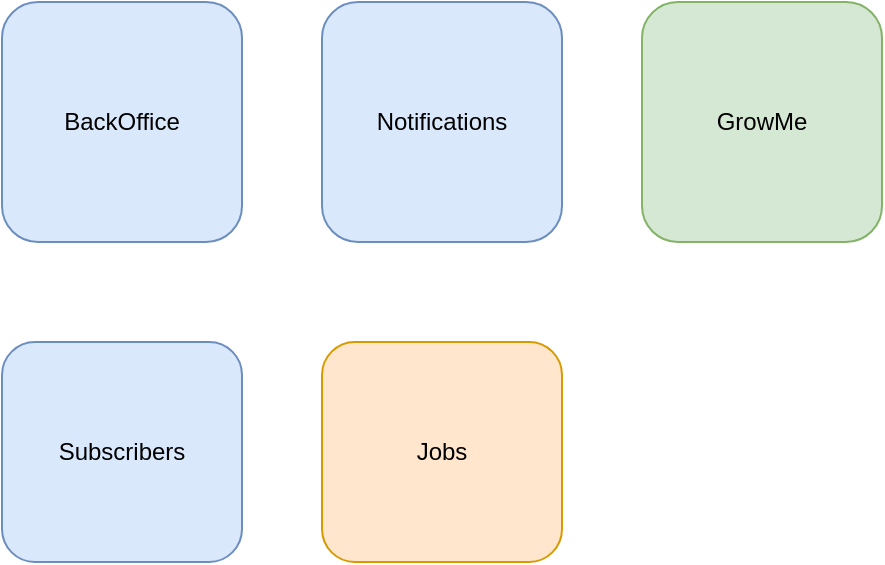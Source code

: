 <mxfile version="15.8.7" type="device" pages="4"><diagram id="Ta5TUe-tMG8M7IJmYwzM" name="main"><mxGraphModel dx="1422" dy="865" grid="1" gridSize="10" guides="1" tooltips="1" connect="1" arrows="1" fold="1" page="1" pageScale="1" pageWidth="1100" pageHeight="850" math="0" shadow="0"><root><mxCell id="4ZpE4Mne_d9EktvVyB_d-0"/><mxCell id="4ZpE4Mne_d9EktvVyB_d-1" parent="4ZpE4Mne_d9EktvVyB_d-0"/><mxCell id="4ZpE4Mne_d9EktvVyB_d-2" value="BackOffice" style="rounded=1;whiteSpace=wrap;html=1;fillColor=#dae8fc;strokeColor=#6c8ebf;" parent="4ZpE4Mne_d9EktvVyB_d-1" vertex="1"><mxGeometry x="160" y="70" width="120" height="120" as="geometry"/></mxCell><mxCell id="4ZpE4Mne_d9EktvVyB_d-3" value="GrowMe" style="rounded=1;whiteSpace=wrap;html=1;fillColor=#d5e8d4;strokeColor=#82b366;" parent="4ZpE4Mne_d9EktvVyB_d-1" vertex="1"><mxGeometry x="480" y="70" width="120" height="120" as="geometry"/></mxCell><mxCell id="4ZpE4Mne_d9EktvVyB_d-4" value="Subscribers" style="rounded=1;whiteSpace=wrap;html=1;fillColor=#dae8fc;strokeColor=#6c8ebf;" parent="4ZpE4Mne_d9EktvVyB_d-1" vertex="1"><mxGeometry x="160" y="240" width="120" height="110" as="geometry"/></mxCell><mxCell id="4ZpE4Mne_d9EktvVyB_d-5" value="Jobs" style="rounded=1;whiteSpace=wrap;html=1;fillColor=#ffe6cc;strokeColor=#d79b00;" parent="4ZpE4Mne_d9EktvVyB_d-1" vertex="1"><mxGeometry x="320" y="240" width="120" height="110" as="geometry"/></mxCell><mxCell id="4ZpE4Mne_d9EktvVyB_d-6" value="Notifications" style="rounded=1;whiteSpace=wrap;html=1;fillColor=#dae8fc;strokeColor=#6c8ebf;" parent="4ZpE4Mne_d9EktvVyB_d-1" vertex="1"><mxGeometry x="320" y="70" width="120" height="120" as="geometry"/></mxCell></root></mxGraphModel></diagram><diagram id="e2wSOYdKNaiKEIAqbmfh" name="View"><mxGraphModel dx="1422" dy="865" grid="1" gridSize="10" guides="1" tooltips="1" connect="1" arrows="1" fold="1" page="1" pageScale="1" pageWidth="1100" pageHeight="850" math="0" shadow="0"><root><mxCell id="o1uZ2EFEQnxPg-XU5gd7-0"/><mxCell id="o1uZ2EFEQnxPg-XU5gd7-1" parent="o1uZ2EFEQnxPg-XU5gd7-0"/><mxCell id="pxJX-Zc64rDUexZ6wJGt-1" value="" style="rounded=1;whiteSpace=wrap;html=1;sketch=0;fontColor=#46495D;strokeColor=#788AA3;fillColor=#B2C9AB;" parent="o1uZ2EFEQnxPg-XU5gd7-1" vertex="1"><mxGeometry x="570" y="150" width="470" height="440" as="geometry"/></mxCell><mxCell id="pxJX-Zc64rDUexZ6wJGt-0" value="" style="rounded=1;whiteSpace=wrap;html=1;sketch=0;strokeColor=#6c8ebf;fillColor=#dae8fc;" parent="o1uZ2EFEQnxPg-XU5gd7-1" vertex="1"><mxGeometry x="60" y="150" width="490" height="440" as="geometry"/></mxCell><mxCell id="o1uZ2EFEQnxPg-XU5gd7-2" value="BackOffice" style="rounded=1;whiteSpace=wrap;html=1;fontSize=12;fillColor=#f5f5f5;fontColor=#333333;strokeColor=#666666;" parent="o1uZ2EFEQnxPg-XU5gd7-1" vertex="1"><mxGeometry x="110" y="190" width="390" height="80" as="geometry"/></mxCell><mxCell id="o1uZ2EFEQnxPg-XU5gd7-4" value="GrowMe" style="rounded=1;whiteSpace=wrap;html=1;fontSize=12;fillColor=#FFFFCC;strokeColor=#d6b656;" parent="o1uZ2EFEQnxPg-XU5gd7-1" vertex="1"><mxGeometry x="610" y="190" width="390" height="80" as="geometry"/></mxCell><mxCell id="o1uZ2EFEQnxPg-XU5gd7-6" value="Technical&lt;br&gt;Map" style="rounded=1;whiteSpace=wrap;html=1;fontSize=12;fillColor=#FFFFCC;strokeColor=#d6b656;" parent="o1uZ2EFEQnxPg-XU5gd7-1" vertex="1"><mxGeometry x="610" y="350" width="90" height="60" as="geometry"/></mxCell><mxCell id="o1uZ2EFEQnxPg-XU5gd7-7" value="Technical &lt;br&gt;FODA" style="rounded=1;whiteSpace=wrap;html=1;fontSize=12;fillColor=#FFFFCC;strokeColor=#d6b656;" parent="o1uZ2EFEQnxPg-XU5gd7-1" vertex="1"><mxGeometry x="610" y="420" width="90" height="60" as="geometry"/></mxCell><mxCell id="o1uZ2EFEQnxPg-XU5gd7-8" value="Project" style="rounded=1;whiteSpace=wrap;html=1;fontSize=12;fillColor=#FFFFCC;strokeColor=#d6b656;" parent="o1uZ2EFEQnxPg-XU5gd7-1" vertex="1"><mxGeometry x="610" y="280" width="90" height="60" as="geometry"/></mxCell><mxCell id="o1uZ2EFEQnxPg-XU5gd7-10" value="Companies" style="rounded=1;whiteSpace=wrap;html=1;fontSize=12;fillColor=#f5f5f5;fontColor=#333333;strokeColor=#666666;" parent="o1uZ2EFEQnxPg-XU5gd7-1" vertex="1"><mxGeometry x="110" y="350" width="90" height="60" as="geometry"/></mxCell><mxCell id="o1uZ2EFEQnxPg-XU5gd7-11" value="Employees" style="rounded=1;whiteSpace=wrap;html=1;fontSize=12;fillColor=#f5f5f5;fontColor=#333333;strokeColor=#666666;" parent="o1uZ2EFEQnxPg-XU5gd7-1" vertex="1"><mxGeometry x="210" y="350" width="90" height="60" as="geometry"/></mxCell><mxCell id="o1uZ2EFEQnxPg-XU5gd7-12" value="Recruiters" style="rounded=1;whiteSpace=wrap;html=1;fontSize=12;fillColor=#f5f5f5;fontColor=#333333;strokeColor=#666666;" parent="o1uZ2EFEQnxPg-XU5gd7-1" vertex="1"><mxGeometry x="310" y="350" width="90" height="60" as="geometry"/></mxCell><mxCell id="o1uZ2EFEQnxPg-XU5gd7-13" value="Talents" style="rounded=1;whiteSpace=wrap;html=1;fontSize=12;fillColor=#f5f5f5;fontColor=#333333;strokeColor=#666666;" parent="o1uZ2EFEQnxPg-XU5gd7-1" vertex="1"><mxGeometry x="410" y="350" width="90" height="60" as="geometry"/></mxCell><mxCell id="o1uZ2EFEQnxPg-XU5gd7-14" value="Events" style="rounded=1;whiteSpace=wrap;html=1;fontSize=12;fillColor=#f5f5f5;fontColor=#333333;strokeColor=#666666;" parent="o1uZ2EFEQnxPg-XU5gd7-1" vertex="1"><mxGeometry x="110" y="280" width="90" height="60" as="geometry"/></mxCell><mxCell id="o1uZ2EFEQnxPg-XU5gd7-15" value="Courses" style="rounded=1;whiteSpace=wrap;html=1;fontSize=12;fillColor=#f5f5f5;fontColor=#333333;strokeColor=#666666;" parent="o1uZ2EFEQnxPg-XU5gd7-1" vertex="1"><mxGeometry x="210" y="280" width="90" height="60" as="geometry"/></mxCell><mxCell id="o1uZ2EFEQnxPg-XU5gd7-16" value="Worshops" style="rounded=1;whiteSpace=wrap;html=1;fontSize=12;fillColor=#f5f5f5;fontColor=#333333;strokeColor=#666666;" parent="o1uZ2EFEQnxPg-XU5gd7-1" vertex="1"><mxGeometry x="310" y="280" width="90" height="60" as="geometry"/></mxCell><mxCell id="o1uZ2EFEQnxPg-XU5gd7-17" value="Suppliers" style="rounded=1;whiteSpace=wrap;html=1;fontSize=12;fillColor=#f5f5f5;fontColor=#333333;strokeColor=#666666;" parent="o1uZ2EFEQnxPg-XU5gd7-1" vertex="1"><mxGeometry x="410" y="280" width="90" height="60" as="geometry"/></mxCell><mxCell id="o1uZ2EFEQnxPg-XU5gd7-19" value="Questions" style="rounded=1;whiteSpace=wrap;html=1;fontSize=12;fillColor=#f5f5f5;fontColor=#333333;strokeColor=#666666;" parent="o1uZ2EFEQnxPg-XU5gd7-1" vertex="1"><mxGeometry x="310" y="420" width="90" height="60" as="geometry"/></mxCell><mxCell id="o1uZ2EFEQnxPg-XU5gd7-20" value="Tags" style="rounded=1;whiteSpace=wrap;html=1;fontSize=12;fillColor=#f5f5f5;fontColor=#333333;strokeColor=#666666;" parent="o1uZ2EFEQnxPg-XU5gd7-1" vertex="1"><mxGeometry x="410" y="420" width="90" height="60" as="geometry"/></mxCell><mxCell id="o1uZ2EFEQnxPg-XU5gd7-21" value="Topics" style="rounded=1;whiteSpace=wrap;html=1;fontSize=12;fillColor=#f5f5f5;fontColor=#333333;strokeColor=#666666;" parent="o1uZ2EFEQnxPg-XU5gd7-1" vertex="1"><mxGeometry x="110" y="420" width="90" height="60" as="geometry"/></mxCell><mxCell id="o1uZ2EFEQnxPg-XU5gd7-22" value="Sub-Topics" style="rounded=1;whiteSpace=wrap;html=1;fontSize=12;fillColor=#f5f5f5;fontColor=#333333;strokeColor=#666666;" parent="o1uZ2EFEQnxPg-XU5gd7-1" vertex="1"><mxGeometry x="210" y="420" width="90" height="60" as="geometry"/></mxCell><mxCell id="o1uZ2EFEQnxPg-XU5gd7-23" value="Metrics" style="rounded=1;whiteSpace=wrap;html=1;fontSize=12;fillColor=#f5f5f5;fontColor=#333333;strokeColor=#666666;" parent="o1uZ2EFEQnxPg-XU5gd7-1" vertex="1"><mxGeometry x="210" y="490" width="90" height="60" as="geometry"/></mxCell><mxCell id="o1uZ2EFEQnxPg-XU5gd7-24" value="Criteria" style="rounded=1;whiteSpace=wrap;html=1;fontSize=12;fillColor=#f5f5f5;fontColor=#333333;strokeColor=#666666;" parent="o1uZ2EFEQnxPg-XU5gd7-1" vertex="1"><mxGeometry x="110" y="490" width="90" height="60" as="geometry"/></mxCell><mxCell id="o1uZ2EFEQnxPg-XU5gd7-25" value="Technical &lt;br&gt;FODA" style="rounded=1;whiteSpace=wrap;html=1;fontSize=12;fillColor=#FFFFCC;strokeColor=#d6b656;" parent="o1uZ2EFEQnxPg-XU5gd7-1" vertex="1"><mxGeometry x="610" y="490" width="90" height="60" as="geometry"/></mxCell><mxCell id="o1uZ2EFEQnxPg-XU5gd7-26" value="Feedback" style="rounded=1;whiteSpace=wrap;html=1;fontSize=12;fillColor=#FFFFCC;strokeColor=#d6b656;" parent="o1uZ2EFEQnxPg-XU5gd7-1" vertex="1"><mxGeometry x="710" y="280" width="90" height="60" as="geometry"/></mxCell><mxCell id="o1uZ2EFEQnxPg-XU5gd7-27" value="Goals" style="rounded=1;whiteSpace=wrap;html=1;fontSize=12;fillColor=#FFFFCC;strokeColor=#d6b656;" parent="o1uZ2EFEQnxPg-XU5gd7-1" vertex="1"><mxGeometry x="810" y="280" width="90" height="60" as="geometry"/></mxCell><mxCell id="o1uZ2EFEQnxPg-XU5gd7-28" value="Challenges" style="rounded=1;whiteSpace=wrap;html=1;fontSize=12;fillColor=#FFFFCC;strokeColor=#d6b656;" parent="o1uZ2EFEQnxPg-XU5gd7-1" vertex="1"><mxGeometry x="910" y="280" width="90" height="60" as="geometry"/></mxCell><mxCell id="o1uZ2EFEQnxPg-XU5gd7-29" value="Organization" style="rounded=1;whiteSpace=wrap;html=1;fontSize=12;fillColor=#FFFFCC;strokeColor=#d6b656;" parent="o1uZ2EFEQnxPg-XU5gd7-1" vertex="1"><mxGeometry x="710" y="350" width="90" height="60" as="geometry"/></mxCell><mxCell id="o1uZ2EFEQnxPg-XU5gd7-30" value="Dashboards" style="rounded=1;whiteSpace=wrap;html=1;fontSize=12;fillColor=#FFFFCC;strokeColor=#d6b656;" parent="o1uZ2EFEQnxPg-XU5gd7-1" vertex="1"><mxGeometry x="810" y="350" width="90" height="60" as="geometry"/></mxCell><mxCell id="o1uZ2EFEQnxPg-XU5gd7-31" value="Periods" style="rounded=1;whiteSpace=wrap;html=1;fontSize=12;fillColor=#FFFFCC;strokeColor=#d6b656;" parent="o1uZ2EFEQnxPg-XU5gd7-1" vertex="1"><mxGeometry x="910" y="350" width="90" height="60" as="geometry"/></mxCell><mxCell id="fM7Py45-luKRC8InXvQr-1" style="edgeStyle=orthogonalEdgeStyle;curved=0;rounded=1;sketch=0;orthogonalLoop=1;jettySize=auto;html=1;fontColor=#46495D;strokeColor=#788AA3;fillColor=#B2C9AB;" parent="o1uZ2EFEQnxPg-XU5gd7-1" source="fM7Py45-luKRC8InXvQr-0" target="pxJX-Zc64rDUexZ6wJGt-0" edge="1"><mxGeometry relative="1" as="geometry"/></mxCell><mxCell id="fM7Py45-luKRC8InXvQr-0" value="Subscriber" style="shape=umlActor;verticalLabelPosition=bottom;verticalAlign=top;html=1;outlineConnect=0;rounded=0;sketch=0;strokeColor=#6c8ebf;fillColor=#dae8fc;" parent="o1uZ2EFEQnxPg-XU5gd7-1" vertex="1"><mxGeometry x="290" y="670" width="30" height="60" as="geometry"/></mxCell><mxCell id="fM7Py45-luKRC8InXvQr-3" style="edgeStyle=orthogonalEdgeStyle;curved=0;rounded=1;sketch=0;orthogonalLoop=1;jettySize=auto;html=1;entryX=0.5;entryY=1;entryDx=0;entryDy=0;fontColor=#46495D;strokeColor=#788AA3;fillColor=#B2C9AB;" parent="o1uZ2EFEQnxPg-XU5gd7-1" source="fM7Py45-luKRC8InXvQr-2" target="pxJX-Zc64rDUexZ6wJGt-1" edge="1"><mxGeometry relative="1" as="geometry"/></mxCell><mxCell id="fM7Py45-luKRC8InXvQr-2" value="Subscriber" style="shape=umlActor;verticalLabelPosition=bottom;verticalAlign=top;html=1;outlineConnect=0;rounded=0;sketch=0;fontColor=#46495D;strokeColor=#788AA3;fillColor=#B2C9AB;" parent="o1uZ2EFEQnxPg-XU5gd7-1" vertex="1"><mxGeometry x="790" y="670" width="30" height="60" as="geometry"/></mxCell></root></mxGraphModel></diagram><diagram id="gT2L7OU_RrKi6IPNyCSR" name="Blocks"><mxGraphModel dx="1422" dy="865" grid="1" gridSize="10" guides="1" tooltips="1" connect="1" arrows="1" fold="1" page="1" pageScale="1" pageWidth="1100" pageHeight="850" math="0" shadow="0"><root><mxCell id="r-I6iXIa9hWdaxPu6U4W-0"/><mxCell id="r-I6iXIa9hWdaxPu6U4W-1" parent="r-I6iXIa9hWdaxPu6U4W-0"/><mxCell id="kR9qyHPPgCQBGDscWwAf-11" style="edgeStyle=orthogonalEdgeStyle;rounded=0;orthogonalLoop=1;jettySize=auto;html=1;fontSize=12;exitX=0.5;exitY=1;exitDx=0;exitDy=0;strokeColor=#788AA3;fontColor=#46495D;" parent="r-I6iXIa9hWdaxPu6U4W-1" source="kR9qyHPPgCQBGDscWwAf-0" target="kR9qyHPPgCQBGDscWwAf-6" edge="1"><mxGeometry relative="1" as="geometry"><mxPoint x="430" y="270" as="sourcePoint"/><Array as="points"/></mxGeometry></mxCell><mxCell id="bguNzcnzhVaMA9GGNrek-1" style="edgeStyle=orthogonalEdgeStyle;rounded=0;orthogonalLoop=1;jettySize=auto;html=1;entryX=0;entryY=0.5;entryDx=0;entryDy=0;fontSize=12;endArrow=none;endFill=0;startArrow=classic;startFill=1;dashed=1;strokeColor=#788AA3;fontColor=#46495D;" parent="r-I6iXIa9hWdaxPu6U4W-1" source="kR9qyHPPgCQBGDscWwAf-0" target="bguNzcnzhVaMA9GGNrek-0" edge="1"><mxGeometry relative="1" as="geometry"/></mxCell><mxCell id="kR9qyHPPgCQBGDscWwAf-0" value="GrowMe" style="rounded=1;whiteSpace=wrap;html=1;fontSize=12;fillColor=#B2C9AB;strokeColor=#788AA3;fontColor=#46495D;" parent="r-I6iXIa9hWdaxPu6U4W-1" vertex="1"><mxGeometry x="210" y="240" width="120" height="60" as="geometry"/></mxCell><mxCell id="kR9qyHPPgCQBGDscWwAf-1" value="Improvement &lt;br&gt;Plan" style="rounded=1;whiteSpace=wrap;html=1;fontSize=12;fillColor=#B2C9AB;strokeColor=#788AA3;fontColor=#46495D;" parent="r-I6iXIa9hWdaxPu6U4W-1" vertex="1"><mxGeometry x="350" y="515" width="120" height="60" as="geometry"/></mxCell><mxCell id="kR9qyHPPgCQBGDscWwAf-3" value="Technical &lt;br&gt;FODA" style="rounded=1;whiteSpace=wrap;html=1;fontSize=12;fillColor=#B2C9AB;strokeColor=#788AA3;fontColor=#46495D;" parent="r-I6iXIa9hWdaxPu6U4W-1" vertex="1"><mxGeometry x="210" y="515" width="120" height="60" as="geometry"/></mxCell><mxCell id="kR9qyHPPgCQBGDscWwAf-8" style="edgeStyle=orthogonalEdgeStyle;rounded=0;orthogonalLoop=1;jettySize=auto;html=1;fontSize=12;strokeColor=#788AA3;fontColor=#46495D;" parent="r-I6iXIa9hWdaxPu6U4W-1" source="kR9qyHPPgCQBGDscWwAf-6" target="kR9qyHPPgCQBGDscWwAf-3" edge="1"><mxGeometry relative="1" as="geometry"/></mxCell><mxCell id="kR9qyHPPgCQBGDscWwAf-9" style="edgeStyle=orthogonalEdgeStyle;rounded=0;orthogonalLoop=1;jettySize=auto;html=1;entryX=0.5;entryY=0;entryDx=0;entryDy=0;fontSize=12;exitX=0.5;exitY=1;exitDx=0;exitDy=0;strokeColor=#788AA3;fontColor=#46495D;" parent="r-I6iXIa9hWdaxPu6U4W-1" source="kR9qyHPPgCQBGDscWwAf-6" target="kR9qyHPPgCQBGDscWwAf-7" edge="1"><mxGeometry relative="1" as="geometry"><Array as="points"><mxPoint x="270" y="480"/><mxPoint x="130" y="480"/></Array></mxGeometry></mxCell><mxCell id="kR9qyHPPgCQBGDscWwAf-10" style="edgeStyle=orthogonalEdgeStyle;rounded=0;orthogonalLoop=1;jettySize=auto;html=1;entryX=0.5;entryY=0;entryDx=0;entryDy=0;fontSize=12;exitX=0.5;exitY=1;exitDx=0;exitDy=0;strokeColor=#788AA3;fontColor=#46495D;" parent="r-I6iXIa9hWdaxPu6U4W-1" source="kR9qyHPPgCQBGDscWwAf-6" target="kR9qyHPPgCQBGDscWwAf-1" edge="1"><mxGeometry relative="1" as="geometry"><Array as="points"><mxPoint x="270" y="480"/><mxPoint x="410" y="480"/></Array></mxGeometry></mxCell><mxCell id="kR9qyHPPgCQBGDscWwAf-6" value="Me" style="rounded=1;whiteSpace=wrap;html=1;fontSize=12;fillColor=#B2C9AB;strokeColor=#788AA3;fontColor=#46495D;" parent="r-I6iXIa9hWdaxPu6U4W-1" vertex="1"><mxGeometry x="210" y="390" width="120" height="60" as="geometry"/></mxCell><mxCell id="kR9qyHPPgCQBGDscWwAf-7" value="Technical &lt;br&gt;Map" style="rounded=1;whiteSpace=wrap;html=1;fontSize=12;fillColor=#B2C9AB;strokeColor=#788AA3;fontColor=#46495D;" parent="r-I6iXIa9hWdaxPu6U4W-1" vertex="1"><mxGeometry x="70" y="515" width="120" height="60" as="geometry"/></mxCell><mxCell id="bguNzcnzhVaMA9GGNrek-3" value="" style="edgeStyle=orthogonalEdgeStyle;rounded=0;orthogonalLoop=1;jettySize=auto;html=1;fontSize=12;endArrow=none;endFill=0;strokeColor=#788AA3;fontColor=#46495D;" parent="r-I6iXIa9hWdaxPu6U4W-1" source="bguNzcnzhVaMA9GGNrek-0" target="bguNzcnzhVaMA9GGNrek-2" edge="1"><mxGeometry relative="1" as="geometry"><Array as="points"><mxPoint x="730" y="340"/><mxPoint x="540" y="340"/></Array></mxGeometry></mxCell><mxCell id="bguNzcnzhVaMA9GGNrek-16" style="edgeStyle=orthogonalEdgeStyle;rounded=0;orthogonalLoop=1;jettySize=auto;html=1;entryX=0.5;entryY=0;entryDx=0;entryDy=0;fontSize=12;startArrow=none;startFill=0;endArrow=classic;endFill=1;strokeColor=#788AA3;fontColor=#46495D;" parent="r-I6iXIa9hWdaxPu6U4W-1" source="bguNzcnzhVaMA9GGNrek-0" target="bguNzcnzhVaMA9GGNrek-15" edge="1"><mxGeometry relative="1" as="geometry"><Array as="points"><mxPoint x="730" y="310"/><mxPoint x="730" y="310"/></Array></mxGeometry></mxCell><mxCell id="bguNzcnzhVaMA9GGNrek-19" style="edgeStyle=orthogonalEdgeStyle;rounded=0;orthogonalLoop=1;jettySize=auto;html=1;entryX=0.5;entryY=0;entryDx=0;entryDy=0;fontSize=12;startArrow=none;startFill=0;endArrow=classic;endFill=1;strokeColor=#788AA3;fontColor=#46495D;" parent="r-I6iXIa9hWdaxPu6U4W-1" source="bguNzcnzhVaMA9GGNrek-0" target="bguNzcnzhVaMA9GGNrek-18" edge="1"><mxGeometry relative="1" as="geometry"><Array as="points"><mxPoint x="730" y="340"/><mxPoint x="890" y="340"/></Array></mxGeometry></mxCell><mxCell id="bguNzcnzhVaMA9GGNrek-0" value="BackOffice" style="rounded=1;whiteSpace=wrap;html=1;fontSize=12;fillColor=#dae8fc;strokeColor=#6c8ebf;" parent="r-I6iXIa9hWdaxPu6U4W-1" vertex="1"><mxGeometry x="670" y="240" width="120" height="60" as="geometry"/></mxCell><mxCell id="bguNzcnzhVaMA9GGNrek-5" style="edgeStyle=orthogonalEdgeStyle;rounded=0;orthogonalLoop=1;jettySize=auto;html=1;entryX=0;entryY=0.5;entryDx=0;entryDy=0;fontSize=12;endArrow=classicThin;endFill=1;strokeColor=#788AA3;fontColor=#46495D;" parent="r-I6iXIa9hWdaxPu6U4W-1" source="bguNzcnzhVaMA9GGNrek-2" target="bguNzcnzhVaMA9GGNrek-4" edge="1"><mxGeometry relative="1" as="geometry"/></mxCell><mxCell id="bguNzcnzhVaMA9GGNrek-7" style="edgeStyle=orthogonalEdgeStyle;rounded=0;orthogonalLoop=1;jettySize=auto;html=1;entryX=0;entryY=0.5;entryDx=0;entryDy=0;fontSize=12;endArrow=classicThin;endFill=1;strokeColor=#788AA3;fontColor=#46495D;" parent="r-I6iXIa9hWdaxPu6U4W-1" source="bguNzcnzhVaMA9GGNrek-2" target="bguNzcnzhVaMA9GGNrek-6" edge="1"><mxGeometry relative="1" as="geometry"/></mxCell><mxCell id="bguNzcnzhVaMA9GGNrek-11" style="edgeStyle=orthogonalEdgeStyle;rounded=0;orthogonalLoop=1;jettySize=auto;html=1;entryX=0;entryY=0.5;entryDx=0;entryDy=0;fontSize=12;endArrow=classicThin;endFill=1;strokeColor=#788AA3;fontColor=#46495D;" parent="r-I6iXIa9hWdaxPu6U4W-1" source="bguNzcnzhVaMA9GGNrek-2" target="bguNzcnzhVaMA9GGNrek-8" edge="1"><mxGeometry relative="1" as="geometry"/></mxCell><mxCell id="bguNzcnzhVaMA9GGNrek-13" style="edgeStyle=orthogonalEdgeStyle;rounded=0;orthogonalLoop=1;jettySize=auto;html=1;entryX=0;entryY=0.5;entryDx=0;entryDy=0;fontSize=12;endArrow=classicThin;endFill=1;strokeColor=#788AA3;fontColor=#46495D;" parent="r-I6iXIa9hWdaxPu6U4W-1" source="bguNzcnzhVaMA9GGNrek-2" target="bguNzcnzhVaMA9GGNrek-12" edge="1"><mxGeometry relative="1" as="geometry"/></mxCell><mxCell id="bguNzcnzhVaMA9GGNrek-14" style="edgeStyle=orthogonalEdgeStyle;rounded=0;orthogonalLoop=1;jettySize=auto;html=1;fontSize=12;endArrow=classic;endFill=1;dashed=1;startArrow=none;startFill=0;strokeColor=#788AA3;fontColor=#46495D;" parent="r-I6iXIa9hWdaxPu6U4W-1" source="bguNzcnzhVaMA9GGNrek-2" target="kR9qyHPPgCQBGDscWwAf-6" edge="1"><mxGeometry relative="1" as="geometry"><Array as="points"><mxPoint x="400" y="410"/><mxPoint x="400" y="410"/></Array></mxGeometry></mxCell><mxCell id="bguNzcnzhVaMA9GGNrek-2" value="Master Data" style="whiteSpace=wrap;html=1;rounded=1;fillColor=#dae8fc;strokeColor=#6c8ebf;" parent="r-I6iXIa9hWdaxPu6U4W-1" vertex="1"><mxGeometry x="480" y="390" width="120" height="60" as="geometry"/></mxCell><mxCell id="bguNzcnzhVaMA9GGNrek-4" value="Company" style="rounded=1;whiteSpace=wrap;html=1;fontSize=12;fillColor=#dae8fc;strokeColor=#6c8ebf;" parent="r-I6iXIa9hWdaxPu6U4W-1" vertex="1"><mxGeometry x="560" y="470" width="120" height="50" as="geometry"/></mxCell><mxCell id="bguNzcnzhVaMA9GGNrek-6" value="Employee" style="rounded=1;whiteSpace=wrap;html=1;fontSize=12;fillColor=#dae8fc;strokeColor=#6c8ebf;" parent="r-I6iXIa9hWdaxPu6U4W-1" vertex="1"><mxGeometry x="560" y="535" width="120" height="50" as="geometry"/></mxCell><mxCell id="bguNzcnzhVaMA9GGNrek-8" value="Recruiter" style="rounded=1;whiteSpace=wrap;html=1;fontSize=12;fillColor=#dae8fc;strokeColor=#6c8ebf;" parent="r-I6iXIa9hWdaxPu6U4W-1" vertex="1"><mxGeometry x="560" y="600" width="120" height="50" as="geometry"/></mxCell><mxCell id="bguNzcnzhVaMA9GGNrek-12" value="Talent" style="rounded=1;whiteSpace=wrap;html=1;fontSize=12;fillColor=#dae8fc;strokeColor=#6c8ebf;" parent="r-I6iXIa9hWdaxPu6U4W-1" vertex="1"><mxGeometry x="560" y="660" width="120" height="50" as="geometry"/></mxCell><mxCell id="bguNzcnzhVaMA9GGNrek-15" value="Review Plan" style="whiteSpace=wrap;html=1;rounded=1;fillColor=#dae8fc;strokeColor=#6c8ebf;" parent="r-I6iXIa9hWdaxPu6U4W-1" vertex="1"><mxGeometry x="670" y="390" width="120" height="60" as="geometry"/></mxCell><mxCell id="bguNzcnzhVaMA9GGNrek-21" style="edgeStyle=orthogonalEdgeStyle;rounded=0;orthogonalLoop=1;jettySize=auto;html=1;entryX=0;entryY=0.5;entryDx=0;entryDy=0;fontSize=12;startArrow=none;startFill=0;endArrow=classic;endFill=1;strokeColor=#788AA3;fontColor=#46495D;" parent="r-I6iXIa9hWdaxPu6U4W-1" source="bguNzcnzhVaMA9GGNrek-18" target="bguNzcnzhVaMA9GGNrek-20" edge="1"><mxGeometry relative="1" as="geometry"/></mxCell><mxCell id="bguNzcnzhVaMA9GGNrek-27" style="edgeStyle=orthogonalEdgeStyle;rounded=0;orthogonalLoop=1;jettySize=auto;html=1;entryX=0;entryY=0.5;entryDx=0;entryDy=0;fontSize=12;startArrow=none;startFill=0;endArrow=classic;endFill=1;strokeColor=#788AA3;fontColor=#46495D;" parent="r-I6iXIa9hWdaxPu6U4W-1" source="bguNzcnzhVaMA9GGNrek-18" target="bguNzcnzhVaMA9GGNrek-24" edge="1"><mxGeometry relative="1" as="geometry"/></mxCell><mxCell id="bguNzcnzhVaMA9GGNrek-28" style="edgeStyle=orthogonalEdgeStyle;rounded=0;orthogonalLoop=1;jettySize=auto;html=1;entryX=0;entryY=0.5;entryDx=0;entryDy=0;fontSize=12;startArrow=none;startFill=0;endArrow=classic;endFill=1;strokeColor=#788AA3;fontColor=#46495D;" parent="r-I6iXIa9hWdaxPu6U4W-1" source="bguNzcnzhVaMA9GGNrek-18" target="bguNzcnzhVaMA9GGNrek-25" edge="1"><mxGeometry relative="1" as="geometry"/></mxCell><mxCell id="bguNzcnzhVaMA9GGNrek-29" style="edgeStyle=orthogonalEdgeStyle;rounded=0;orthogonalLoop=1;jettySize=auto;html=1;entryX=0;entryY=0.5;entryDx=0;entryDy=0;fontSize=12;startArrow=none;startFill=0;endArrow=classic;endFill=1;strokeColor=#788AA3;fontColor=#46495D;" parent="r-I6iXIa9hWdaxPu6U4W-1" source="bguNzcnzhVaMA9GGNrek-18" target="bguNzcnzhVaMA9GGNrek-26" edge="1"><mxGeometry relative="1" as="geometry"/></mxCell><mxCell id="bguNzcnzhVaMA9GGNrek-18" value="Topic" style="whiteSpace=wrap;html=1;rounded=1;fillColor=#dae8fc;strokeColor=#6c8ebf;" parent="r-I6iXIa9hWdaxPu6U4W-1" vertex="1"><mxGeometry x="830" y="390" width="120" height="60" as="geometry"/></mxCell><mxCell id="bguNzcnzhVaMA9GGNrek-20" value="Categories" style="whiteSpace=wrap;html=1;rounded=1;fillColor=#dae8fc;strokeColor=#6c8ebf;" parent="r-I6iXIa9hWdaxPu6U4W-1" vertex="1"><mxGeometry x="910" y="460" width="120" height="50" as="geometry"/></mxCell><mxCell id="bguNzcnzhVaMA9GGNrek-24" value="Questions" style="whiteSpace=wrap;html=1;rounded=1;fillColor=#dae8fc;strokeColor=#6c8ebf;" parent="r-I6iXIa9hWdaxPu6U4W-1" vertex="1"><mxGeometry x="910" y="525" width="120" height="50" as="geometry"/></mxCell><mxCell id="bguNzcnzhVaMA9GGNrek-25" value="Answers" style="whiteSpace=wrap;html=1;rounded=1;fillColor=#dae8fc;strokeColor=#6c8ebf;" parent="r-I6iXIa9hWdaxPu6U4W-1" vertex="1"><mxGeometry x="910" y="590" width="120" height="50" as="geometry"/></mxCell><mxCell id="bguNzcnzhVaMA9GGNrek-26" value="Criteria" style="whiteSpace=wrap;html=1;rounded=1;fillColor=#dae8fc;strokeColor=#6c8ebf;" parent="r-I6iXIa9hWdaxPu6U4W-1" vertex="1"><mxGeometry x="910" y="660" width="120" height="50" as="geometry"/></mxCell><mxCell id="bguNzcnzhVaMA9GGNrek-30" value="Tags" style="whiteSpace=wrap;html=1;rounded=1;fillColor=#fff2cc;strokeColor=#d6b656;" parent="r-I6iXIa9hWdaxPu6U4W-1" vertex="1"><mxGeometry x="210" y="140" width="120" height="60" as="geometry"/></mxCell><mxCell id="bguNzcnzhVaMA9GGNrek-31" value="Dashboard" style="whiteSpace=wrap;html=1;rounded=1;fillColor=#fff2cc;strokeColor=#d6b656;" parent="r-I6iXIa9hWdaxPu6U4W-1" vertex="1"><mxGeometry x="80" y="140" width="120" height="60" as="geometry"/></mxCell><mxCell id="oM6ZmbQh0nbCZ6A-pH_e-0" value="Web UI" style="whiteSpace=wrap;html=1;rounded=1;fillColor=#fff2cc;strokeColor=#d6b656;" parent="r-I6iXIa9hWdaxPu6U4W-1" vertex="1"><mxGeometry x="340" y="140" width="120" height="60" as="geometry"/></mxCell><mxCell id="oM6ZmbQh0nbCZ6A-pH_e-1" value="Mobile App" style="whiteSpace=wrap;html=1;rounded=1;fillColor=#fff2cc;strokeColor=#d6b656;" parent="r-I6iXIa9hWdaxPu6U4W-1" vertex="1"><mxGeometry x="470" y="140" width="120" height="60" as="geometry"/></mxCell><mxCell id="oM6ZmbQh0nbCZ6A-pH_e-2" value="Dashboard" style="whiteSpace=wrap;html=1;rounded=1;fillColor=#fff2cc;strokeColor=#d6b656;" parent="r-I6iXIa9hWdaxPu6U4W-1" vertex="1"><mxGeometry x="600" y="140" width="120" height="60" as="geometry"/></mxCell><mxCell id="oM6ZmbQh0nbCZ6A-pH_e-3" value="Reporting" style="whiteSpace=wrap;html=1;rounded=1;fillColor=#fff2cc;strokeColor=#d6b656;" parent="r-I6iXIa9hWdaxPu6U4W-1" vertex="1"><mxGeometry x="730" y="140" width="120" height="60" as="geometry"/></mxCell><mxCell id="oM6ZmbQh0nbCZ6A-pH_e-4" value="Multilanguage" style="whiteSpace=wrap;html=1;rounded=1;fillColor=#fff2cc;strokeColor=#d6b656;" parent="r-I6iXIa9hWdaxPu6U4W-1" vertex="1"><mxGeometry x="860" y="140" width="120" height="60" as="geometry"/></mxCell></root></mxGraphModel></diagram><diagram id="1_HqG-iyMe81CCisT7KM" name="backoffice"><mxGraphModel dx="1422" dy="865" grid="1" gridSize="10" guides="1" tooltips="1" connect="1" arrows="1" fold="1" page="1" pageScale="1" pageWidth="1100" pageHeight="850" math="0" shadow="0"><root><mxCell id="GPQANFPjjN31ptIjjur4-0"/><mxCell id="GPQANFPjjN31ptIjjur4-1" parent="GPQANFPjjN31ptIjjur4-0"/><mxCell id="GPQANFPjjN31ptIjjur4-8" style="edgeStyle=orthogonalEdgeStyle;rounded=0;orthogonalLoop=1;jettySize=auto;html=1;entryX=0.5;entryY=0;entryDx=0;entryDy=0;" edge="1" parent="GPQANFPjjN31ptIjjur4-1" source="GPQANFPjjN31ptIjjur4-2" target="GPQANFPjjN31ptIjjur4-3"><mxGeometry relative="1" as="geometry"/></mxCell><mxCell id="GPQANFPjjN31ptIjjur4-2" value="Company" style="rounded=1;whiteSpace=wrap;html=1;" vertex="1" parent="GPQANFPjjN31ptIjjur4-1"><mxGeometry x="170" y="30" width="120" height="60" as="geometry"/></mxCell><mxCell id="GPQANFPjjN31ptIjjur4-6" style="edgeStyle=orthogonalEdgeStyle;rounded=0;orthogonalLoop=1;jettySize=auto;html=1;entryX=0;entryY=0.5;entryDx=0;entryDy=0;" edge="1" parent="GPQANFPjjN31ptIjjur4-1" source="GPQANFPjjN31ptIjjur4-3" target="GPQANFPjjN31ptIjjur4-4"><mxGeometry relative="1" as="geometry"/></mxCell><mxCell id="GPQANFPjjN31ptIjjur4-7" style="edgeStyle=orthogonalEdgeStyle;rounded=0;orthogonalLoop=1;jettySize=auto;html=1;entryX=0;entryY=0.5;entryDx=0;entryDy=0;" edge="1" parent="GPQANFPjjN31ptIjjur4-1" source="GPQANFPjjN31ptIjjur4-3" target="GPQANFPjjN31ptIjjur4-5"><mxGeometry relative="1" as="geometry"/></mxCell><mxCell id="GPQANFPjjN31ptIjjur4-3" value="Employee" style="rounded=1;whiteSpace=wrap;html=1;" vertex="1" parent="GPQANFPjjN31ptIjjur4-1"><mxGeometry x="170" y="130" width="120" height="60" as="geometry"/></mxCell><mxCell id="GPQANFPjjN31ptIjjur4-4" value="Recruiter" style="rounded=1;whiteSpace=wrap;html=1;" vertex="1" parent="GPQANFPjjN31ptIjjur4-1"><mxGeometry x="360" y="110" width="120" height="60" as="geometry"/></mxCell><mxCell id="GPQANFPjjN31ptIjjur4-5" value="Approver" style="rounded=1;whiteSpace=wrap;html=1;" vertex="1" parent="GPQANFPjjN31ptIjjur4-1"><mxGeometry x="360" y="180" width="120" height="60" as="geometry"/></mxCell></root></mxGraphModel></diagram></mxfile>